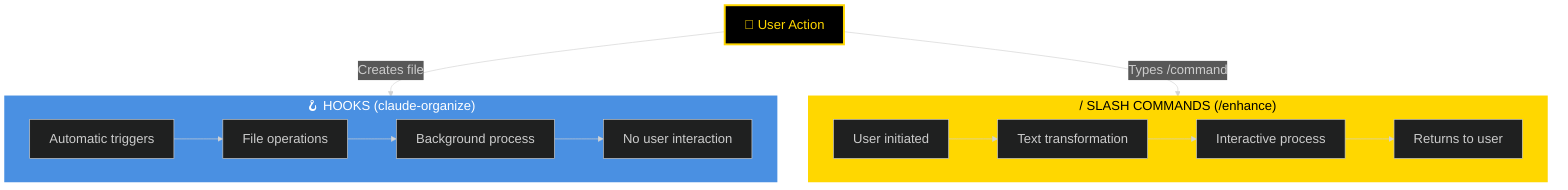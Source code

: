 %%{init: {'theme':'dark', 'themeVariables': { 'fontSize': '20px' }}}%%
flowchart TB
    %% Hooks vs Slash Commands
    
    subgraph HOOKS["🪝 HOOKS (claude-organize)"]
        H1["Automatic triggers"]
        H2["File operations"]
        H3["Background process"]
        H4["No user interaction"]
        H1 --> H2 --> H3 --> H4
    end
    
    subgraph COMMANDS["/ SLASH COMMANDS (/enhance)"]
        C1["User initiated"]
        C2["Text transformation"]
        C3["Interactive process"]  
        C4["Returns to user"]
        C1 --> C2 --> C3 --> C4
    end
    
    User["👤 User Action"]
    User -->|"Creates file"| HOOKS
    User -->|"Types /command"| COMMANDS
    
    style HOOKS fill:#4A90E2,stroke:#4A90E2,stroke-width:3px,color:#FFF
    style COMMANDS fill:#FFD700,stroke:#FFD700,stroke-width:3px,color:#000
    style User fill:#000,stroke:#FFD700,stroke-width:3px,color:#FFD700